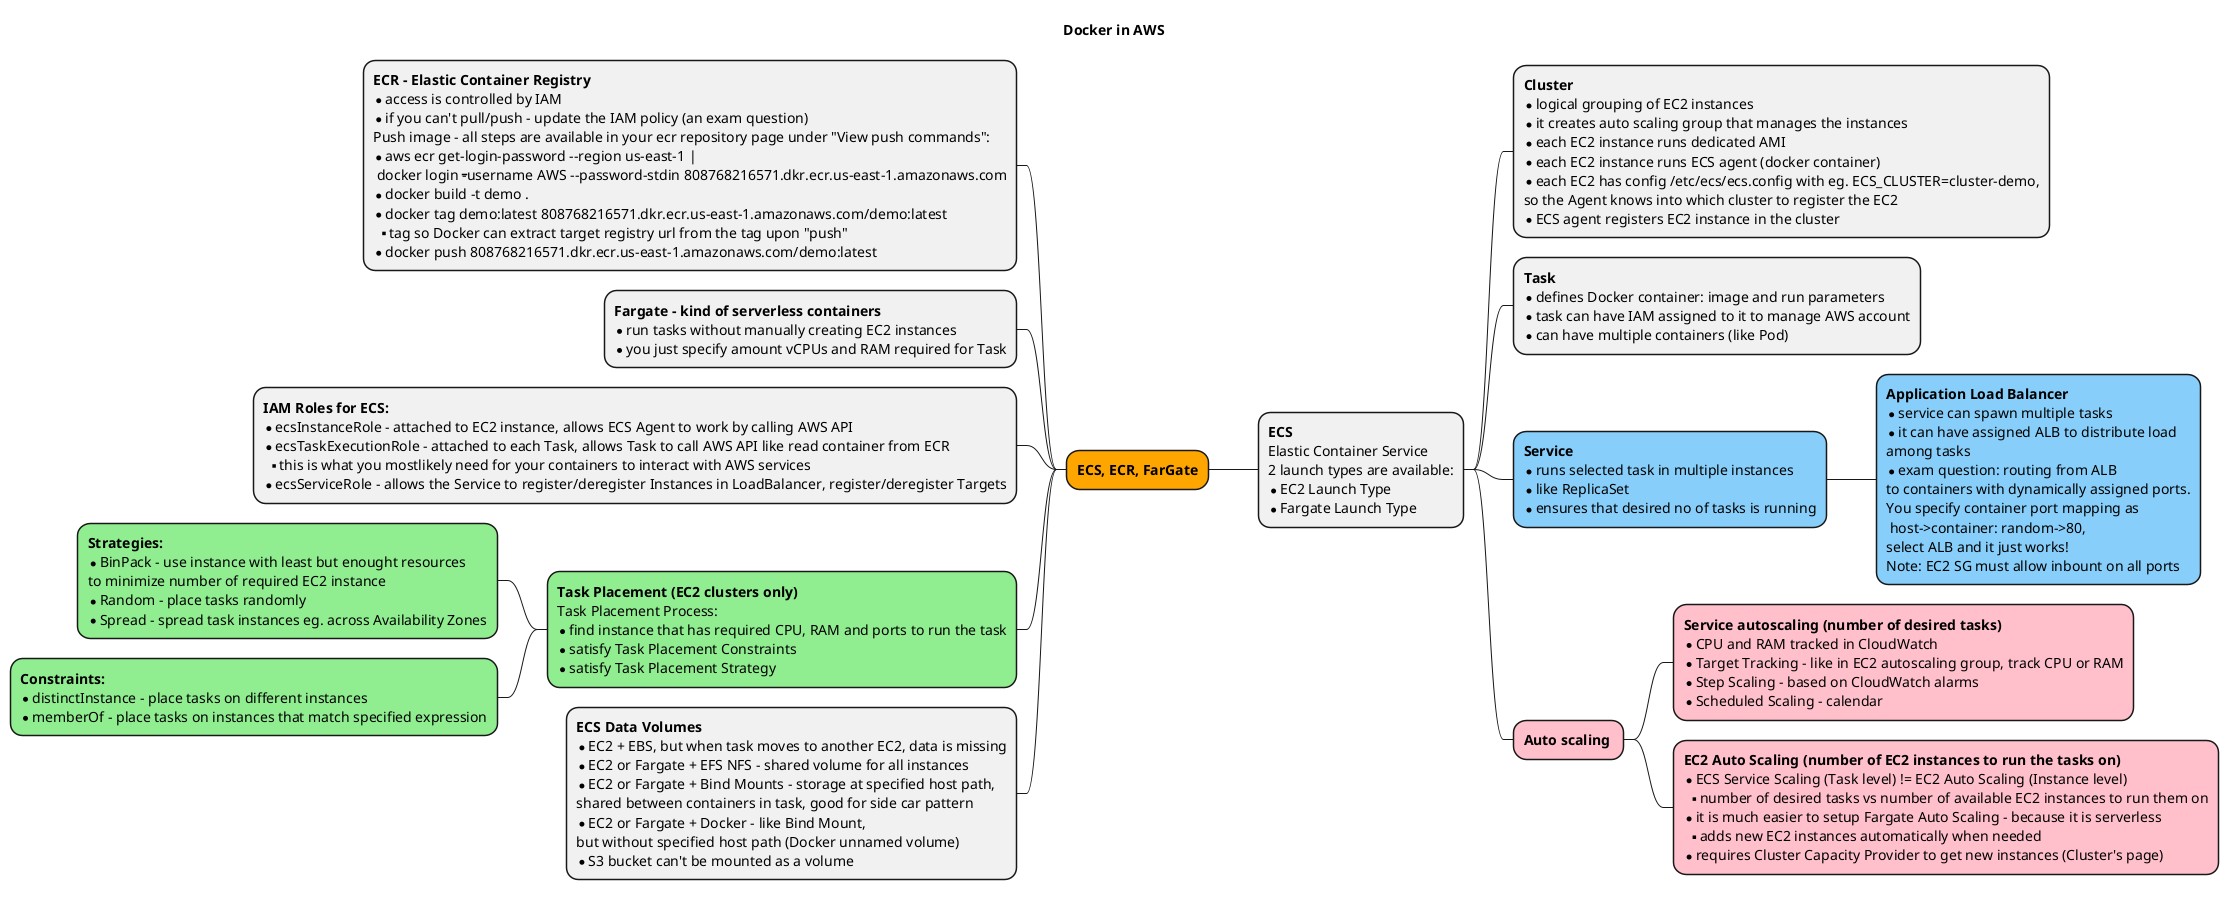 @startmindmap mindmap

title Docker in AWS

<style>
mindmapDiagram {
  .scaling {
    BackgroundColor Pink
  }
  .orange {
    BackgroundColor orange
  }
  .service {
    BackgroundColor LightSkyBlue
  }
  .placement {
    BackgroundColor LightGreen
  }
}
</style>


*[#Orange] <b>ECS, ECR, FarGate
 * <b>ECS\nElastic Container Service\n2 launch types are available:\n*EC2 Launch Type\n*Fargate Launch Type 
  * <b>Cluster\n*logical grouping of EC2 instances\n*it creates auto scaling group that manages the instances\n*each EC2 instance runs dedicated AMI\n*each EC2 instance runs ECS agent (docker container)\n*each EC2 has config /etc/ecs/ecs.config with eg. ECS_CLUSTER=cluster-demo,\nso the Agent knows into which cluster to register the EC2\n*ECS agent registers EC2 instance in the cluster
  * <b>Task\n*defines Docker container: image and run parameters\n*task can have IAM assigned to it to manage AWS account\n*can have multiple containers (like Pod)
  * <b>Service\n*runs selected task in multiple instances\n*like ReplicaSet\n*ensures that desired no of tasks is running <<service>>
   * <b>Application Load Balancer\n*service can spawn multiple tasks\n*it can have assigned ALB to distribute load\namong tasks\n*exam question: routing from ALB\nto containers with dynamically assigned ports.\nYou specify container port mapping as \n host->container: random->80,\nselect ALB and it just works!\nNote: EC2 SG must allow inbount on all ports <<service>>
  * <b>Auto scaling <<scaling>>
   * <b>Service autoscaling (number of desired tasks)\n*CPU and RAM tracked in CloudWatch\n*Target Tracking - like in EC2 autoscaling group, track CPU or RAM\n*Step Scaling - based on CloudWatch alarms\n*Scheduled Scaling - calendar <<scaling>>
   * <b>EC2 Auto Scaling (number of EC2 instances to run the tasks on)\n*ECS Service Scaling (Task level) != EC2 Auto Scaling (Instance level)\n**number of desired tasks vs number of available EC2 instances to run them on\n*it is much easier to setup Fargate Auto Scaling - because it is serverless\n**adds new EC2 instances automatically when needed\n*requires Cluster Capacity Provider to get new instances (Cluster's page) <<scaling>>
left side
 * <b>ECR - Elastic Container Registry\n*access is controlled by IAM\n*if you can't pull/push - update the IAM policy (an exam question)\nPush image - all steps are available in your ecr repository page under "View push commands":\n*aws ecr get-login-password --region us-east-1 | \n docker login -----username AWS --password-stdin 808768216571.dkr.ecr.us-east-1.amazonaws.com\n*docker build -t demo .\n*docker tag demo:latest 808768216571.dkr.ecr.us-east-1.amazonaws.com/demo:latest\n**tag so Docker can extract target registry url from the tag upon "push"\n*docker push 808768216571.dkr.ecr.us-east-1.amazonaws.com/demo:latest
 * <b>Fargate - kind of serverless containers\n*run tasks without manually creating EC2 instances\n*you just specify amount vCPUs and RAM required for Task
 * <b>IAM Roles for ECS:\n*ecsInstanceRole - attached to EC2 instance, allows ECS Agent to work by calling AWS API\n*ecsTaskExecutionRole - attached to each Task, allows Task to call AWS API like read container from ECR\n**this is what you mostlikely need for your containers to interact with AWS services\n*ecsServiceRole - allows the Service to register/deregister Instances in LoadBalancer, register/deregister Targets
 * <b>Task Placement (EC2 clusters only)\nTask Placement Process:\n*find instance that has required CPU, RAM and ports to run the task\n*satisfy Task Placement Constraints\n*satisfy Task Placement Strategy <<placement>>
  * <b>Strategies:\n*BinPack - use instance with least but enought resources\nto minimize number of required EC2 instance\n*Random - place tasks randomly\n*Spread - spread task instances eg. across Availability Zones <<placement>>
  * <b>Constraints:\n*distinctInstance - place tasks on different instances\n*memberOf - place tasks on instances that match specified expression <<placement>>
 * <b>ECS Data Volumes\n*EC2 + EBS, but when task moves to another EC2, data is missing\n*EC2 or Fargate + EFS NFS - shared volume for all instances\n*EC2 or Fargate + Bind Mounts - storage at specified host path,\nshared between containers in task, good for side car pattern\n*EC2 or Fargate + Docker - like Bind Mount,\nbut without specified host path (Docker unnamed volume)\n*S3 bucket can't be mounted as a volume
@endmindmap
